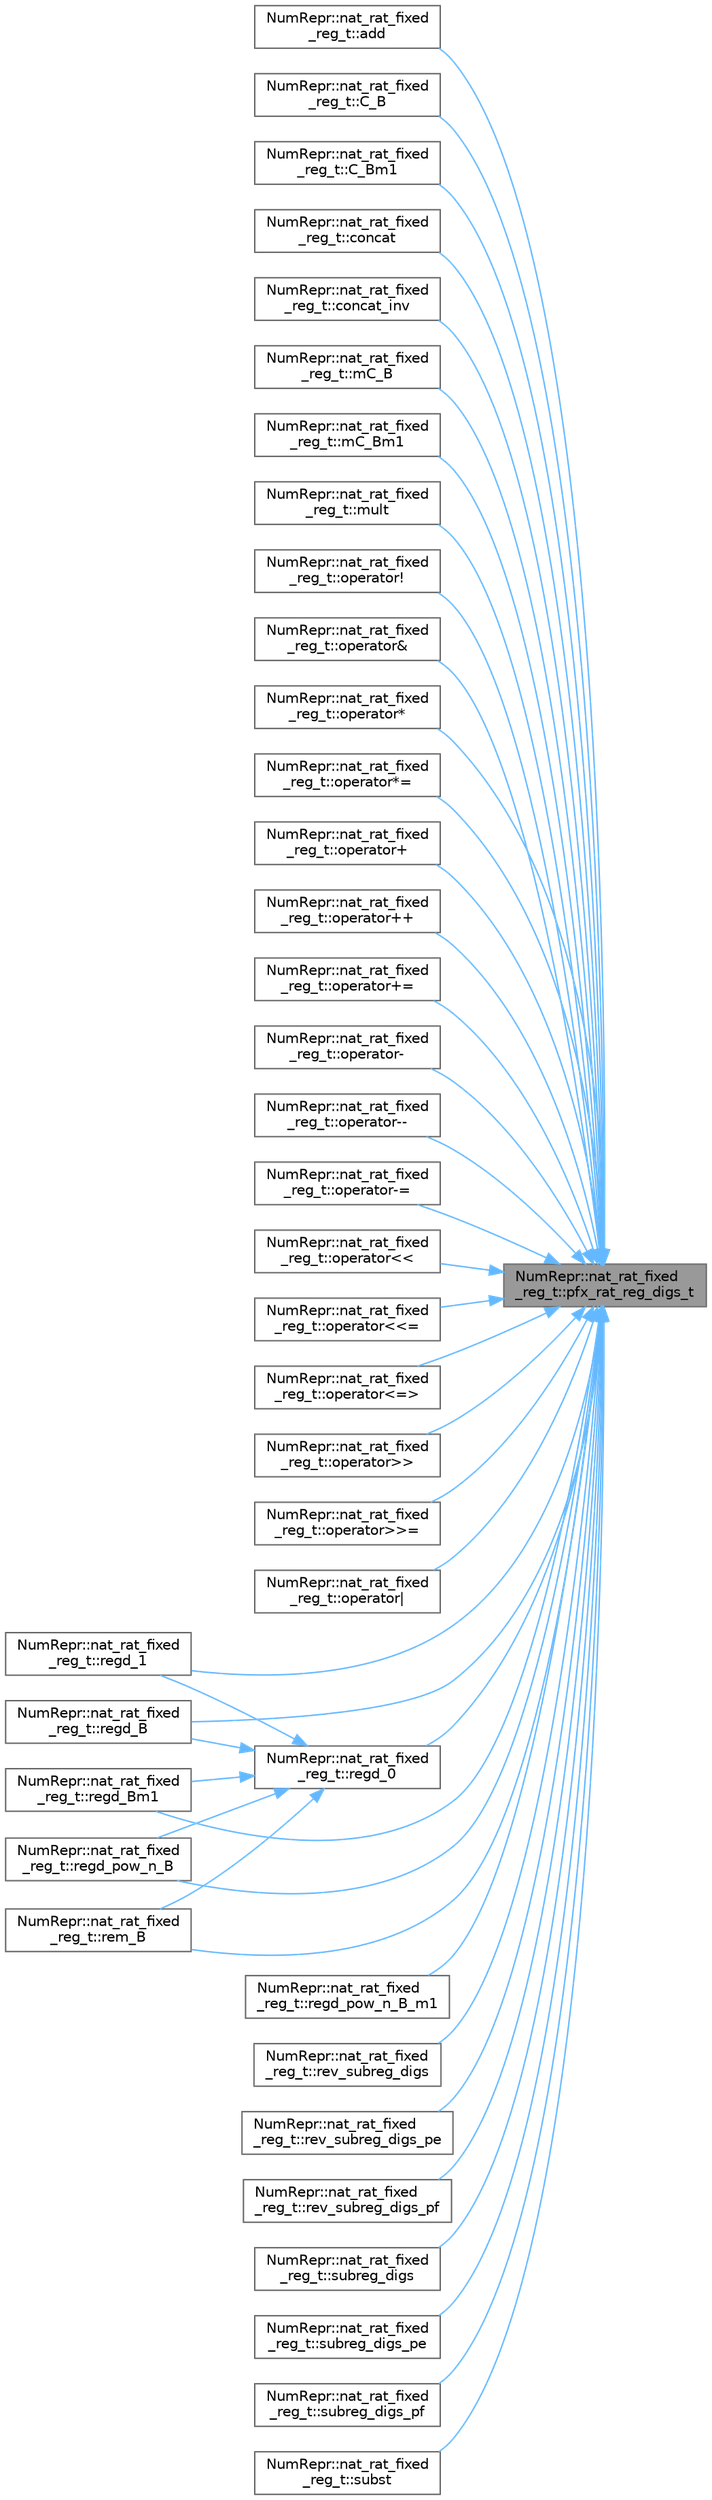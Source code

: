 digraph "NumRepr::nat_rat_fixed_reg_t::pfx_rat_reg_digs_t"
{
 // INTERACTIVE_SVG=YES
 // LATEX_PDF_SIZE
  bgcolor="transparent";
  edge [fontname=Helvetica,fontsize=10,labelfontname=Helvetica,labelfontsize=10];
  node [fontname=Helvetica,fontsize=10,shape=box,height=0.2,width=0.4];
  rankdir="RL";
  Node1 [label="NumRepr::nat_rat_fixed\l_reg_t::pfx_rat_reg_digs_t",height=0.2,width=0.4,color="gray40", fillcolor="grey60", style="filled", fontcolor="black",tooltip=" "];
  Node1 -> Node2 [dir="back",color="steelblue1",style="solid"];
  Node2 [label="NumRepr::nat_rat_fixed\l_reg_t::add",height=0.2,width=0.4,color="grey40", fillcolor="white", style="filled",URL="$struct_num_repr_1_1nat__rat__fixed__reg__t.html#a747abd2210ae2c492b36f277931a8cb6",tooltip="'@' = '+'"];
  Node1 -> Node3 [dir="back",color="steelblue1",style="solid"];
  Node3 [label="NumRepr::nat_rat_fixed\l_reg_t::C_B",height=0.2,width=0.4,color="grey40", fillcolor="white", style="filled",URL="$struct_num_repr_1_1nat__rat__fixed__reg__t.html#adf28ede7d87f952b85ee2e6f13bddd99",tooltip=" "];
  Node1 -> Node4 [dir="back",color="steelblue1",style="solid"];
  Node4 [label="NumRepr::nat_rat_fixed\l_reg_t::C_Bm1",height=0.2,width=0.4,color="grey40", fillcolor="white", style="filled",URL="$struct_num_repr_1_1nat__rat__fixed__reg__t.html#a27966e1e6701d534293e7f258e53457b",tooltip=" "];
  Node1 -> Node5 [dir="back",color="steelblue1",style="solid"];
  Node5 [label="NumRepr::nat_rat_fixed\l_reg_t::concat",height=0.2,width=0.4,color="grey40", fillcolor="white", style="filled",URL="$struct_num_repr_1_1nat__rat__fixed__reg__t.html#a8c7d7fb0e6776dd78e993e5fc8fbf8e4",tooltip=" "];
  Node1 -> Node6 [dir="back",color="steelblue1",style="solid"];
  Node6 [label="NumRepr::nat_rat_fixed\l_reg_t::concat_inv",height=0.2,width=0.4,color="grey40", fillcolor="white", style="filled",URL="$struct_num_repr_1_1nat__rat__fixed__reg__t.html#a12229e5a534c8c6f2e4075031ae7ef6c",tooltip=" "];
  Node1 -> Node7 [dir="back",color="steelblue1",style="solid"];
  Node7 [label="NumRepr::nat_rat_fixed\l_reg_t::mC_B",height=0.2,width=0.4,color="grey40", fillcolor="white", style="filled",URL="$struct_num_repr_1_1nat__rat__fixed__reg__t.html#a43181180eabb8e8ea937db4ba2d7718d",tooltip=" "];
  Node1 -> Node8 [dir="back",color="steelblue1",style="solid"];
  Node8 [label="NumRepr::nat_rat_fixed\l_reg_t::mC_Bm1",height=0.2,width=0.4,color="grey40", fillcolor="white", style="filled",URL="$struct_num_repr_1_1nat__rat__fixed__reg__t.html#a82fea75187699b7f253e7a0b76f84816",tooltip=" "];
  Node1 -> Node9 [dir="back",color="steelblue1",style="solid"];
  Node9 [label="NumRepr::nat_rat_fixed\l_reg_t::mult",height=0.2,width=0.4,color="grey40", fillcolor="white", style="filled",URL="$struct_num_repr_1_1nat__rat__fixed__reg__t.html#ae46f34abf55253a3dc0f6774678f57bc",tooltip=" "];
  Node1 -> Node10 [dir="back",color="steelblue1",style="solid"];
  Node10 [label="NumRepr::nat_rat_fixed\l_reg_t::operator!",height=0.2,width=0.4,color="grey40", fillcolor="white", style="filled",URL="$struct_num_repr_1_1nat__rat__fixed__reg__t.html#a9f8d01bd90392598f683702bdff3ad45",tooltip=" "];
  Node1 -> Node11 [dir="back",color="steelblue1",style="solid"];
  Node11 [label="NumRepr::nat_rat_fixed\l_reg_t::operator&",height=0.2,width=0.4,color="grey40", fillcolor="white", style="filled",URL="$struct_num_repr_1_1nat__rat__fixed__reg__t.html#a44e11dd006b54a63e2fbf7242cf9f273",tooltip=" "];
  Node1 -> Node12 [dir="back",color="steelblue1",style="solid"];
  Node12 [label="NumRepr::nat_rat_fixed\l_reg_t::operator*",height=0.2,width=0.4,color="grey40", fillcolor="white", style="filled",URL="$struct_num_repr_1_1nat__rat__fixed__reg__t.html#abbd54ac852f5cde9a0ec8ebe34f4ffc9",tooltip=" "];
  Node1 -> Node13 [dir="back",color="steelblue1",style="solid"];
  Node13 [label="NumRepr::nat_rat_fixed\l_reg_t::operator*=",height=0.2,width=0.4,color="grey40", fillcolor="white", style="filled",URL="$struct_num_repr_1_1nat__rat__fixed__reg__t.html#a7921aacc123039a503c43bb0590a3816",tooltip=" "];
  Node1 -> Node14 [dir="back",color="steelblue1",style="solid"];
  Node14 [label="NumRepr::nat_rat_fixed\l_reg_t::operator+",height=0.2,width=0.4,color="grey40", fillcolor="white", style="filled",URL="$struct_num_repr_1_1nat__rat__fixed__reg__t.html#ad900c018f6bac8a884c30349154dea10",tooltip=" "];
  Node1 -> Node15 [dir="back",color="steelblue1",style="solid"];
  Node15 [label="NumRepr::nat_rat_fixed\l_reg_t::operator++",height=0.2,width=0.4,color="grey40", fillcolor="white", style="filled",URL="$struct_num_repr_1_1nat__rat__fixed__reg__t.html#a1ad5dbda3b2a1663086f48ccddb0c07d",tooltip=" "];
  Node1 -> Node16 [dir="back",color="steelblue1",style="solid"];
  Node16 [label="NumRepr::nat_rat_fixed\l_reg_t::operator+=",height=0.2,width=0.4,color="grey40", fillcolor="white", style="filled",URL="$struct_num_repr_1_1nat__rat__fixed__reg__t.html#af9fbb6e036ca9bd58675e476d43e05a9",tooltip=" "];
  Node1 -> Node17 [dir="back",color="steelblue1",style="solid"];
  Node17 [label="NumRepr::nat_rat_fixed\l_reg_t::operator-",height=0.2,width=0.4,color="grey40", fillcolor="white", style="filled",URL="$struct_num_repr_1_1nat__rat__fixed__reg__t.html#a46c6455a1ef12adaad5d814985d9ee2c",tooltip=" "];
  Node1 -> Node18 [dir="back",color="steelblue1",style="solid"];
  Node18 [label="NumRepr::nat_rat_fixed\l_reg_t::operator--",height=0.2,width=0.4,color="grey40", fillcolor="white", style="filled",URL="$struct_num_repr_1_1nat__rat__fixed__reg__t.html#ae87bcfde3ae0324b373aef151db47020",tooltip=" "];
  Node1 -> Node19 [dir="back",color="steelblue1",style="solid"];
  Node19 [label="NumRepr::nat_rat_fixed\l_reg_t::operator-=",height=0.2,width=0.4,color="grey40", fillcolor="white", style="filled",URL="$struct_num_repr_1_1nat__rat__fixed__reg__t.html#a863b4585d8f4ae407912c98c9273b6d3",tooltip=" "];
  Node1 -> Node20 [dir="back",color="steelblue1",style="solid"];
  Node20 [label="NumRepr::nat_rat_fixed\l_reg_t::operator\<\<",height=0.2,width=0.4,color="grey40", fillcolor="white", style="filled",URL="$struct_num_repr_1_1nat__rat__fixed__reg__t.html#ad44b35a08b59ad0418071711eeed448b",tooltip=" "];
  Node1 -> Node21 [dir="back",color="steelblue1",style="solid"];
  Node21 [label="NumRepr::nat_rat_fixed\l_reg_t::operator\<\<=",height=0.2,width=0.4,color="grey40", fillcolor="white", style="filled",URL="$struct_num_repr_1_1nat__rat__fixed__reg__t.html#a197245d11816587e8bbcc82e53a94b45",tooltip=" "];
  Node1 -> Node22 [dir="back",color="steelblue1",style="solid"];
  Node22 [label="NumRepr::nat_rat_fixed\l_reg_t::operator\<=\>",height=0.2,width=0.4,color="grey40", fillcolor="white", style="filled",URL="$struct_num_repr_1_1nat__rat__fixed__reg__t.html#a088384a64c5d34b0286cf4074929585f",tooltip=" "];
  Node1 -> Node23 [dir="back",color="steelblue1",style="solid"];
  Node23 [label="NumRepr::nat_rat_fixed\l_reg_t::operator\>\>",height=0.2,width=0.4,color="grey40", fillcolor="white", style="filled",URL="$struct_num_repr_1_1nat__rat__fixed__reg__t.html#a2059c242611fae3bb6b65e7313bb7ff5",tooltip="DIVIDE BY THE BASE B (/10_B)"];
  Node1 -> Node24 [dir="back",color="steelblue1",style="solid"];
  Node24 [label="NumRepr::nat_rat_fixed\l_reg_t::operator\>\>=",height=0.2,width=0.4,color="grey40", fillcolor="white", style="filled",URL="$struct_num_repr_1_1nat__rat__fixed__reg__t.html#a04e688baa386601c21f3ad4348205ed8",tooltip=" "];
  Node1 -> Node25 [dir="back",color="steelblue1",style="solid"];
  Node25 [label="NumRepr::nat_rat_fixed\l_reg_t::operator\|",height=0.2,width=0.4,color="grey40", fillcolor="white", style="filled",URL="$struct_num_repr_1_1nat__rat__fixed__reg__t.html#a85a5e8fd4c769947c919010307e3aa93",tooltip=" "];
  Node1 -> Node26 [dir="back",color="steelblue1",style="solid"];
  Node26 [label="NumRepr::nat_rat_fixed\l_reg_t::regd_0",height=0.2,width=0.4,color="grey40", fillcolor="white", style="filled",URL="$struct_num_repr_1_1nat__rat__fixed__reg__t.html#a300ccd4144f9f2cdb9979897e14ded03",tooltip=" "];
  Node26 -> Node27 [dir="back",color="steelblue1",style="solid"];
  Node27 [label="NumRepr::nat_rat_fixed\l_reg_t::regd_1",height=0.2,width=0.4,color="grey40", fillcolor="white", style="filled",URL="$struct_num_repr_1_1nat__rat__fixed__reg__t.html#a4d1b2577021f8594d6efa471234869e0",tooltip=" "];
  Node26 -> Node28 [dir="back",color="steelblue1",style="solid"];
  Node28 [label="NumRepr::nat_rat_fixed\l_reg_t::regd_B",height=0.2,width=0.4,color="grey40", fillcolor="white", style="filled",URL="$struct_num_repr_1_1nat__rat__fixed__reg__t.html#afc75739252c5a40b233bd12eace8dd16",tooltip=" "];
  Node26 -> Node29 [dir="back",color="steelblue1",style="solid"];
  Node29 [label="NumRepr::nat_rat_fixed\l_reg_t::regd_Bm1",height=0.2,width=0.4,color="grey40", fillcolor="white", style="filled",URL="$struct_num_repr_1_1nat__rat__fixed__reg__t.html#ad70d405111f74e96957daf7e860f0abd",tooltip=" "];
  Node26 -> Node30 [dir="back",color="steelblue1",style="solid"];
  Node30 [label="NumRepr::nat_rat_fixed\l_reg_t::regd_pow_n_B",height=0.2,width=0.4,color="grey40", fillcolor="white", style="filled",URL="$struct_num_repr_1_1nat__rat__fixed__reg__t.html#a0fd73bc1e0e7ef8d7e5cfeb2830da7a5",tooltip=" "];
  Node26 -> Node31 [dir="back",color="steelblue1",style="solid"];
  Node31 [label="NumRepr::nat_rat_fixed\l_reg_t::rem_B",height=0.2,width=0.4,color="grey40", fillcolor="white", style="filled",URL="$struct_num_repr_1_1nat__rat__fixed__reg__t.html#a5beb2c8c44ad830017acdac79a4e84ad",tooltip="END : OPERATORS >> >>= << <<=."];
  Node1 -> Node27 [dir="back",color="steelblue1",style="solid"];
  Node1 -> Node28 [dir="back",color="steelblue1",style="solid"];
  Node1 -> Node29 [dir="back",color="steelblue1",style="solid"];
  Node1 -> Node30 [dir="back",color="steelblue1",style="solid"];
  Node1 -> Node32 [dir="back",color="steelblue1",style="solid"];
  Node32 [label="NumRepr::nat_rat_fixed\l_reg_t::regd_pow_n_B_m1",height=0.2,width=0.4,color="grey40", fillcolor="white", style="filled",URL="$struct_num_repr_1_1nat__rat__fixed__reg__t.html#a010c5902fd8210da63a98c1179be37a7",tooltip=" "];
  Node1 -> Node31 [dir="back",color="steelblue1",style="solid"];
  Node1 -> Node33 [dir="back",color="steelblue1",style="solid"];
  Node33 [label="NumRepr::nat_rat_fixed\l_reg_t::rev_subreg_digs",height=0.2,width=0.4,color="grey40", fillcolor="white", style="filled",URL="$struct_num_repr_1_1nat__rat__fixed__reg__t.html#a206489e66bc07dd845d00c4a6ccb0bdc",tooltip=" "];
  Node1 -> Node34 [dir="back",color="steelblue1",style="solid"];
  Node34 [label="NumRepr::nat_rat_fixed\l_reg_t::rev_subreg_digs_pe",height=0.2,width=0.4,color="grey40", fillcolor="white", style="filled",URL="$struct_num_repr_1_1nat__rat__fixed__reg__t.html#a3a821c17ddc821a00db5e00b02ea7f77",tooltip=" "];
  Node1 -> Node35 [dir="back",color="steelblue1",style="solid"];
  Node35 [label="NumRepr::nat_rat_fixed\l_reg_t::rev_subreg_digs_pf",height=0.2,width=0.4,color="grey40", fillcolor="white", style="filled",URL="$struct_num_repr_1_1nat__rat__fixed__reg__t.html#ad5adcbe25e088551ac817004a9320300",tooltip=" "];
  Node1 -> Node36 [dir="back",color="steelblue1",style="solid"];
  Node36 [label="NumRepr::nat_rat_fixed\l_reg_t::subreg_digs",height=0.2,width=0.4,color="grey40", fillcolor="white", style="filled",URL="$struct_num_repr_1_1nat__rat__fixed__reg__t.html#aa93bfacedfc35b410d1eb6f1e74ffe55",tooltip=" "];
  Node1 -> Node37 [dir="back",color="steelblue1",style="solid"];
  Node37 [label="NumRepr::nat_rat_fixed\l_reg_t::subreg_digs_pe",height=0.2,width=0.4,color="grey40", fillcolor="white", style="filled",URL="$struct_num_repr_1_1nat__rat__fixed__reg__t.html#a6fa675710cb0e3a25d2b46b601516149",tooltip=" "];
  Node1 -> Node38 [dir="back",color="steelblue1",style="solid"];
  Node38 [label="NumRepr::nat_rat_fixed\l_reg_t::subreg_digs_pf",height=0.2,width=0.4,color="grey40", fillcolor="white", style="filled",URL="$struct_num_repr_1_1nat__rat__fixed__reg__t.html#a826d5ada30ddfb3bd85e38a3b9231ed9",tooltip=" "];
  Node1 -> Node39 [dir="back",color="steelblue1",style="solid"];
  Node39 [label="NumRepr::nat_rat_fixed\l_reg_t::subst",height=0.2,width=0.4,color="grey40", fillcolor="white", style="filled",URL="$struct_num_repr_1_1nat__rat__fixed__reg__t.html#a6551f10097dd07df063b87fc1a007fd8",tooltip=" "];
}
